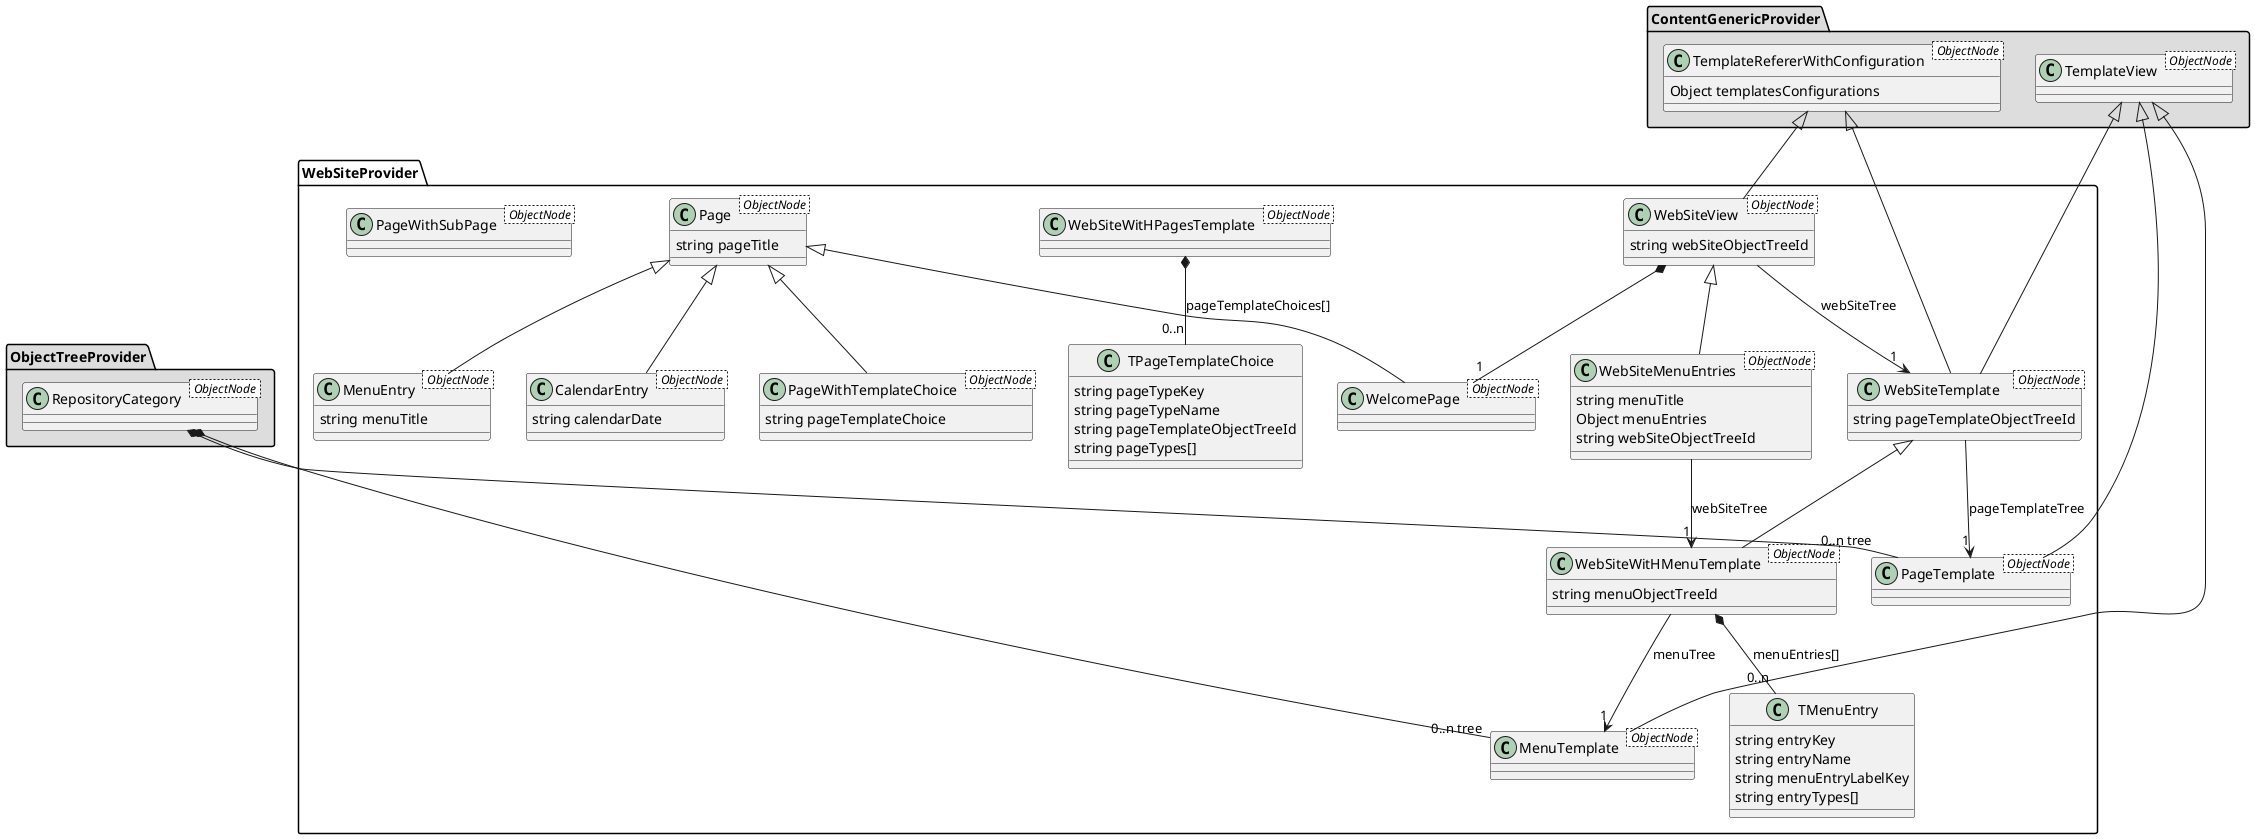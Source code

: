 @startuml
package "ObjectTreeProvider" #DDDDDD {
  class RepositoryCategory < ObjectNode >
}

package "ContentGenericProvider" #DDDDDD {
  class TemplateRefererWithConfiguration < ObjectNode >{
    Object templatesConfigurations
  }
  class TemplateView < ObjectNode >
}

package WebSiteProvider{
  TemplateRefererWithConfiguration <|-- WebSiteView
  class WebSiteView < ObjectNode >{
    string webSiteObjectTreeId
  }
  WebSiteView -->"1" WebSiteTemplate: webSiteTree

  WebSiteView <|-- WebSiteMenuEntries
  class WebSiteMenuEntries < ObjectNode >{
    string menuTitle
    Object menuEntries
    string webSiteObjectTreeId
  }
  WebSiteMenuEntries -->"1" WebSiteWitHMenuTemplate: webSiteTree


  TemplateView <|-- PageTemplate
  class PageTemplate  < ObjectNode >

  TemplateView <|-- WebSiteTemplate
  TemplateRefererWithConfiguration <|-- WebSiteTemplate
  class WebSiteTemplate < ObjectNode >{
    string pageTemplateObjectTreeId
  }
  WebSiteTemplate -->"1" PageTemplate: pageTemplateTree

  TemplateView <|-- MenuTemplate
  class MenuTemplate < ObjectNode >

  class WebSiteWitHPagesTemplate < ObjectNode >

  WebSiteWitHPagesTemplate  *--"0..n" TPageTemplateChoice: pageTemplateChoices[]

  class TPageTemplateChoice {
    string pageTypeKey
    string pageTypeName
    string pageTemplateObjectTreeId
    string pageTypes[]
  }


  WebSiteTemplate <|-- WebSiteWitHMenuTemplate
  class WebSiteWitHMenuTemplate< ObjectNode > {
    string menuObjectTreeId
  }

  WebSiteWitHMenuTemplate-->"1" MenuTemplate: menuTree

  WebSiteWitHMenuTemplate*--"0..n" TMenuEntry: menuEntries[]

  class TMenuEntry {
    string entryKey
    string entryName
    string menuEntryLabelKey
    string entryTypes[]
  }

  class Page < ObjectNode > {
    string pageTitle
  }

  class PageWithSubPage < ObjectNode >

  Page <|-- WelcomePage
  class WelcomePage < ObjectNode >

  Page <|-- PageWithTemplateChoice
  class PageWithTemplateChoice < ObjectNode > {
    string pageTemplateChoice
  }


  Page <|-- MenuEntry
  class MenuEntry  < ObjectNode > {
    string menuTitle
  }


  Page <|-- CalendarEntry
  class CalendarEntry < ObjectNode > {
    string calendarDate
  }

  RepositoryCategory *--"0..n tree" MenuTemplate
  RepositoryCategory *--"0..n tree" PageTemplate
  WebSiteView *--"1" WelcomePage

}
@enduml
